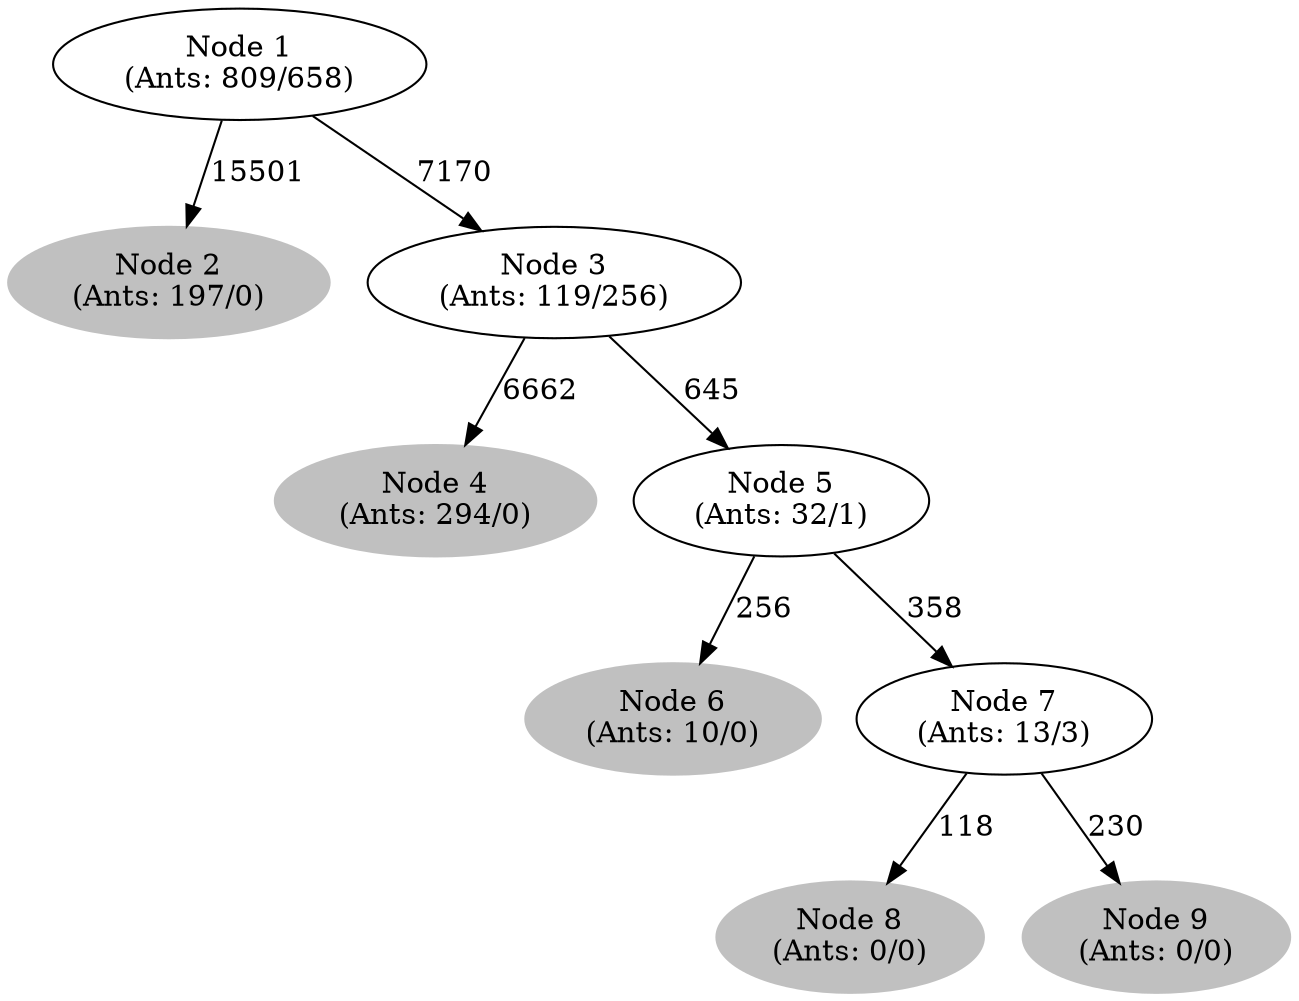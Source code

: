 digraph G {
	
	 "Node 2\n(Ants: 197/0)" [style=filled,color="gray"];
	"Node 1\n(Ants: 809/658)" -> "Node 2\n(Ants: 197/0)" [label=15501];
	 "Node 1\n(Ants: 809/658)" -> "Node 3\n(Ants: 119/256)" [label=7170];
	 "Node 4\n(Ants: 294/0)" [style=filled,color="gray"];
	"Node 3\n(Ants: 119/256)" -> "Node 4\n(Ants: 294/0)" [label=6662];
	 "Node 3\n(Ants: 119/256)" -> "Node 5\n(Ants: 32/1)" [label=645];
	 "Node 6\n(Ants: 10/0)" [style=filled,color="gray"];
	"Node 5\n(Ants: 32/1)" -> "Node 6\n(Ants: 10/0)" [label=256];
	 "Node 5\n(Ants: 32/1)" -> "Node 7\n(Ants: 13/3)" [label=358];
	 "Node 8\n(Ants: 0/0)" [style=filled,color="gray"];
	"Node 7\n(Ants: 13/3)" -> "Node 8\n(Ants: 0/0)" [label=118];
	 "Node 9\n(Ants: 0/0)" [style=filled,color="gray"];
	"Node 7\n(Ants: 13/3)" -> "Node 9\n(Ants: 0/0)" [label=230];
	 
}
